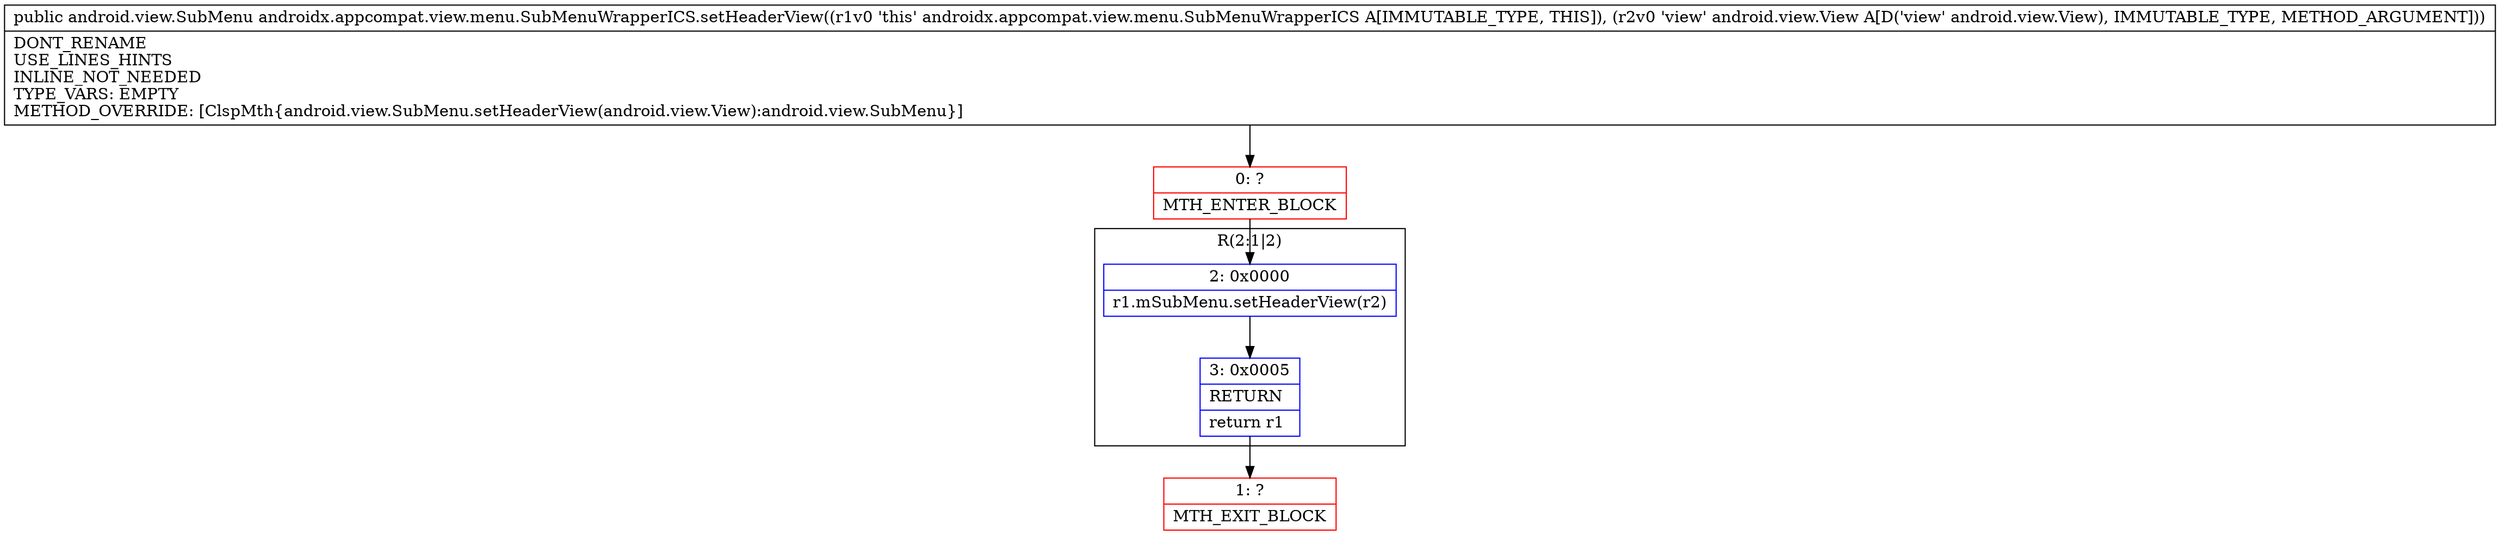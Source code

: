 digraph "CFG forandroidx.appcompat.view.menu.SubMenuWrapperICS.setHeaderView(Landroid\/view\/View;)Landroid\/view\/SubMenu;" {
subgraph cluster_Region_638359850 {
label = "R(2:1|2)";
node [shape=record,color=blue];
Node_2 [shape=record,label="{2\:\ 0x0000|r1.mSubMenu.setHeaderView(r2)\l}"];
Node_3 [shape=record,label="{3\:\ 0x0005|RETURN\l|return r1\l}"];
}
Node_0 [shape=record,color=red,label="{0\:\ ?|MTH_ENTER_BLOCK\l}"];
Node_1 [shape=record,color=red,label="{1\:\ ?|MTH_EXIT_BLOCK\l}"];
MethodNode[shape=record,label="{public android.view.SubMenu androidx.appcompat.view.menu.SubMenuWrapperICS.setHeaderView((r1v0 'this' androidx.appcompat.view.menu.SubMenuWrapperICS A[IMMUTABLE_TYPE, THIS]), (r2v0 'view' android.view.View A[D('view' android.view.View), IMMUTABLE_TYPE, METHOD_ARGUMENT]))  | DONT_RENAME\lUSE_LINES_HINTS\lINLINE_NOT_NEEDED\lTYPE_VARS: EMPTY\lMETHOD_OVERRIDE: [ClspMth\{android.view.SubMenu.setHeaderView(android.view.View):android.view.SubMenu\}]\l}"];
MethodNode -> Node_0;Node_2 -> Node_3;
Node_3 -> Node_1;
Node_0 -> Node_2;
}

